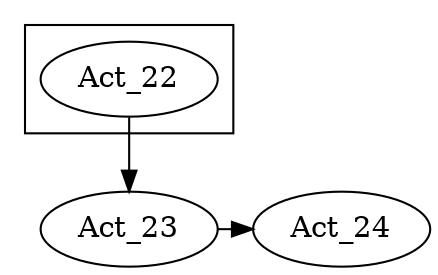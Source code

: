 digraph G {
  subgraph cluster_inner { Act_22->Act_23; }
  {
    Act_23->Act_24;
    rank = same;
  }
}
